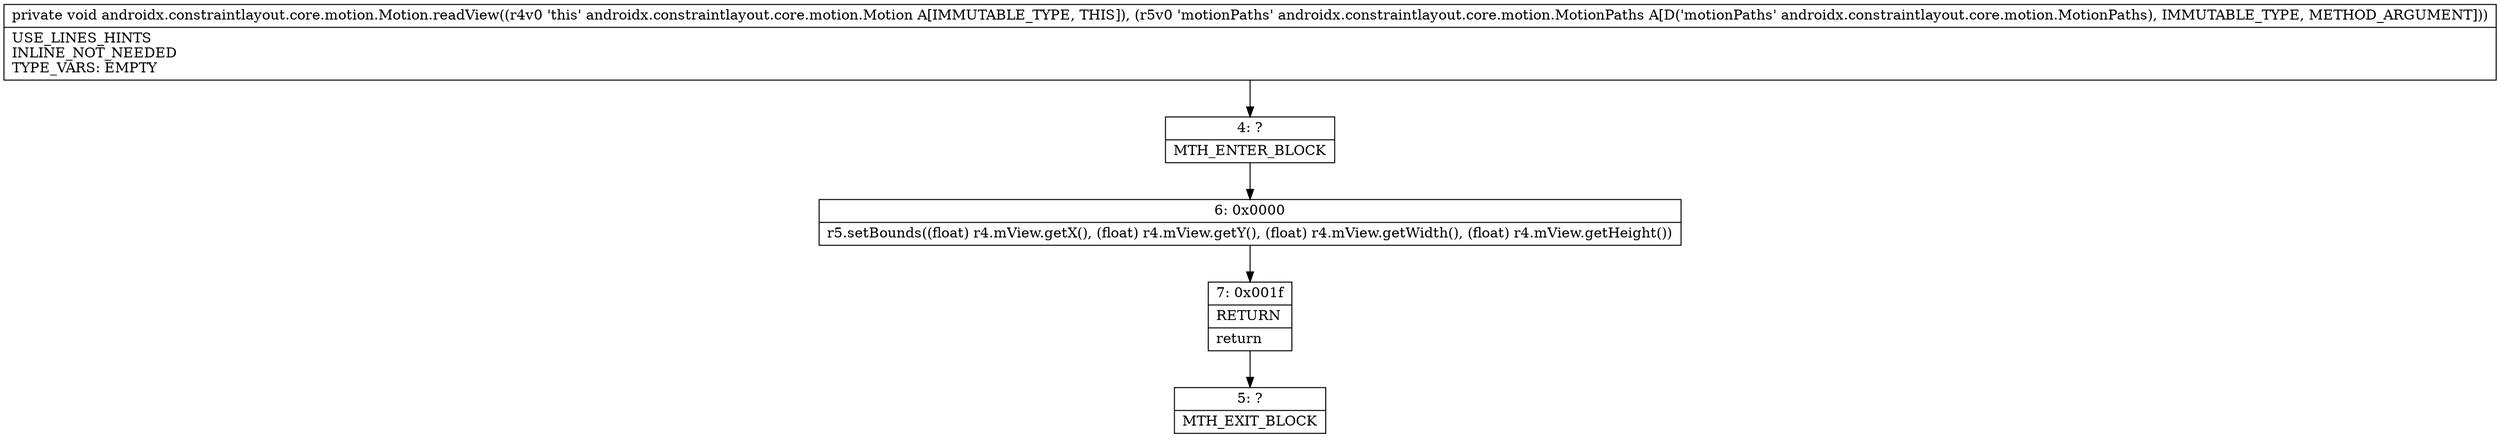 digraph "CFG forandroidx.constraintlayout.core.motion.Motion.readView(Landroidx\/constraintlayout\/core\/motion\/MotionPaths;)V" {
Node_4 [shape=record,label="{4\:\ ?|MTH_ENTER_BLOCK\l}"];
Node_6 [shape=record,label="{6\:\ 0x0000|r5.setBounds((float) r4.mView.getX(), (float) r4.mView.getY(), (float) r4.mView.getWidth(), (float) r4.mView.getHeight())\l}"];
Node_7 [shape=record,label="{7\:\ 0x001f|RETURN\l|return\l}"];
Node_5 [shape=record,label="{5\:\ ?|MTH_EXIT_BLOCK\l}"];
MethodNode[shape=record,label="{private void androidx.constraintlayout.core.motion.Motion.readView((r4v0 'this' androidx.constraintlayout.core.motion.Motion A[IMMUTABLE_TYPE, THIS]), (r5v0 'motionPaths' androidx.constraintlayout.core.motion.MotionPaths A[D('motionPaths' androidx.constraintlayout.core.motion.MotionPaths), IMMUTABLE_TYPE, METHOD_ARGUMENT]))  | USE_LINES_HINTS\lINLINE_NOT_NEEDED\lTYPE_VARS: EMPTY\l}"];
MethodNode -> Node_4;Node_4 -> Node_6;
Node_6 -> Node_7;
Node_7 -> Node_5;
}

